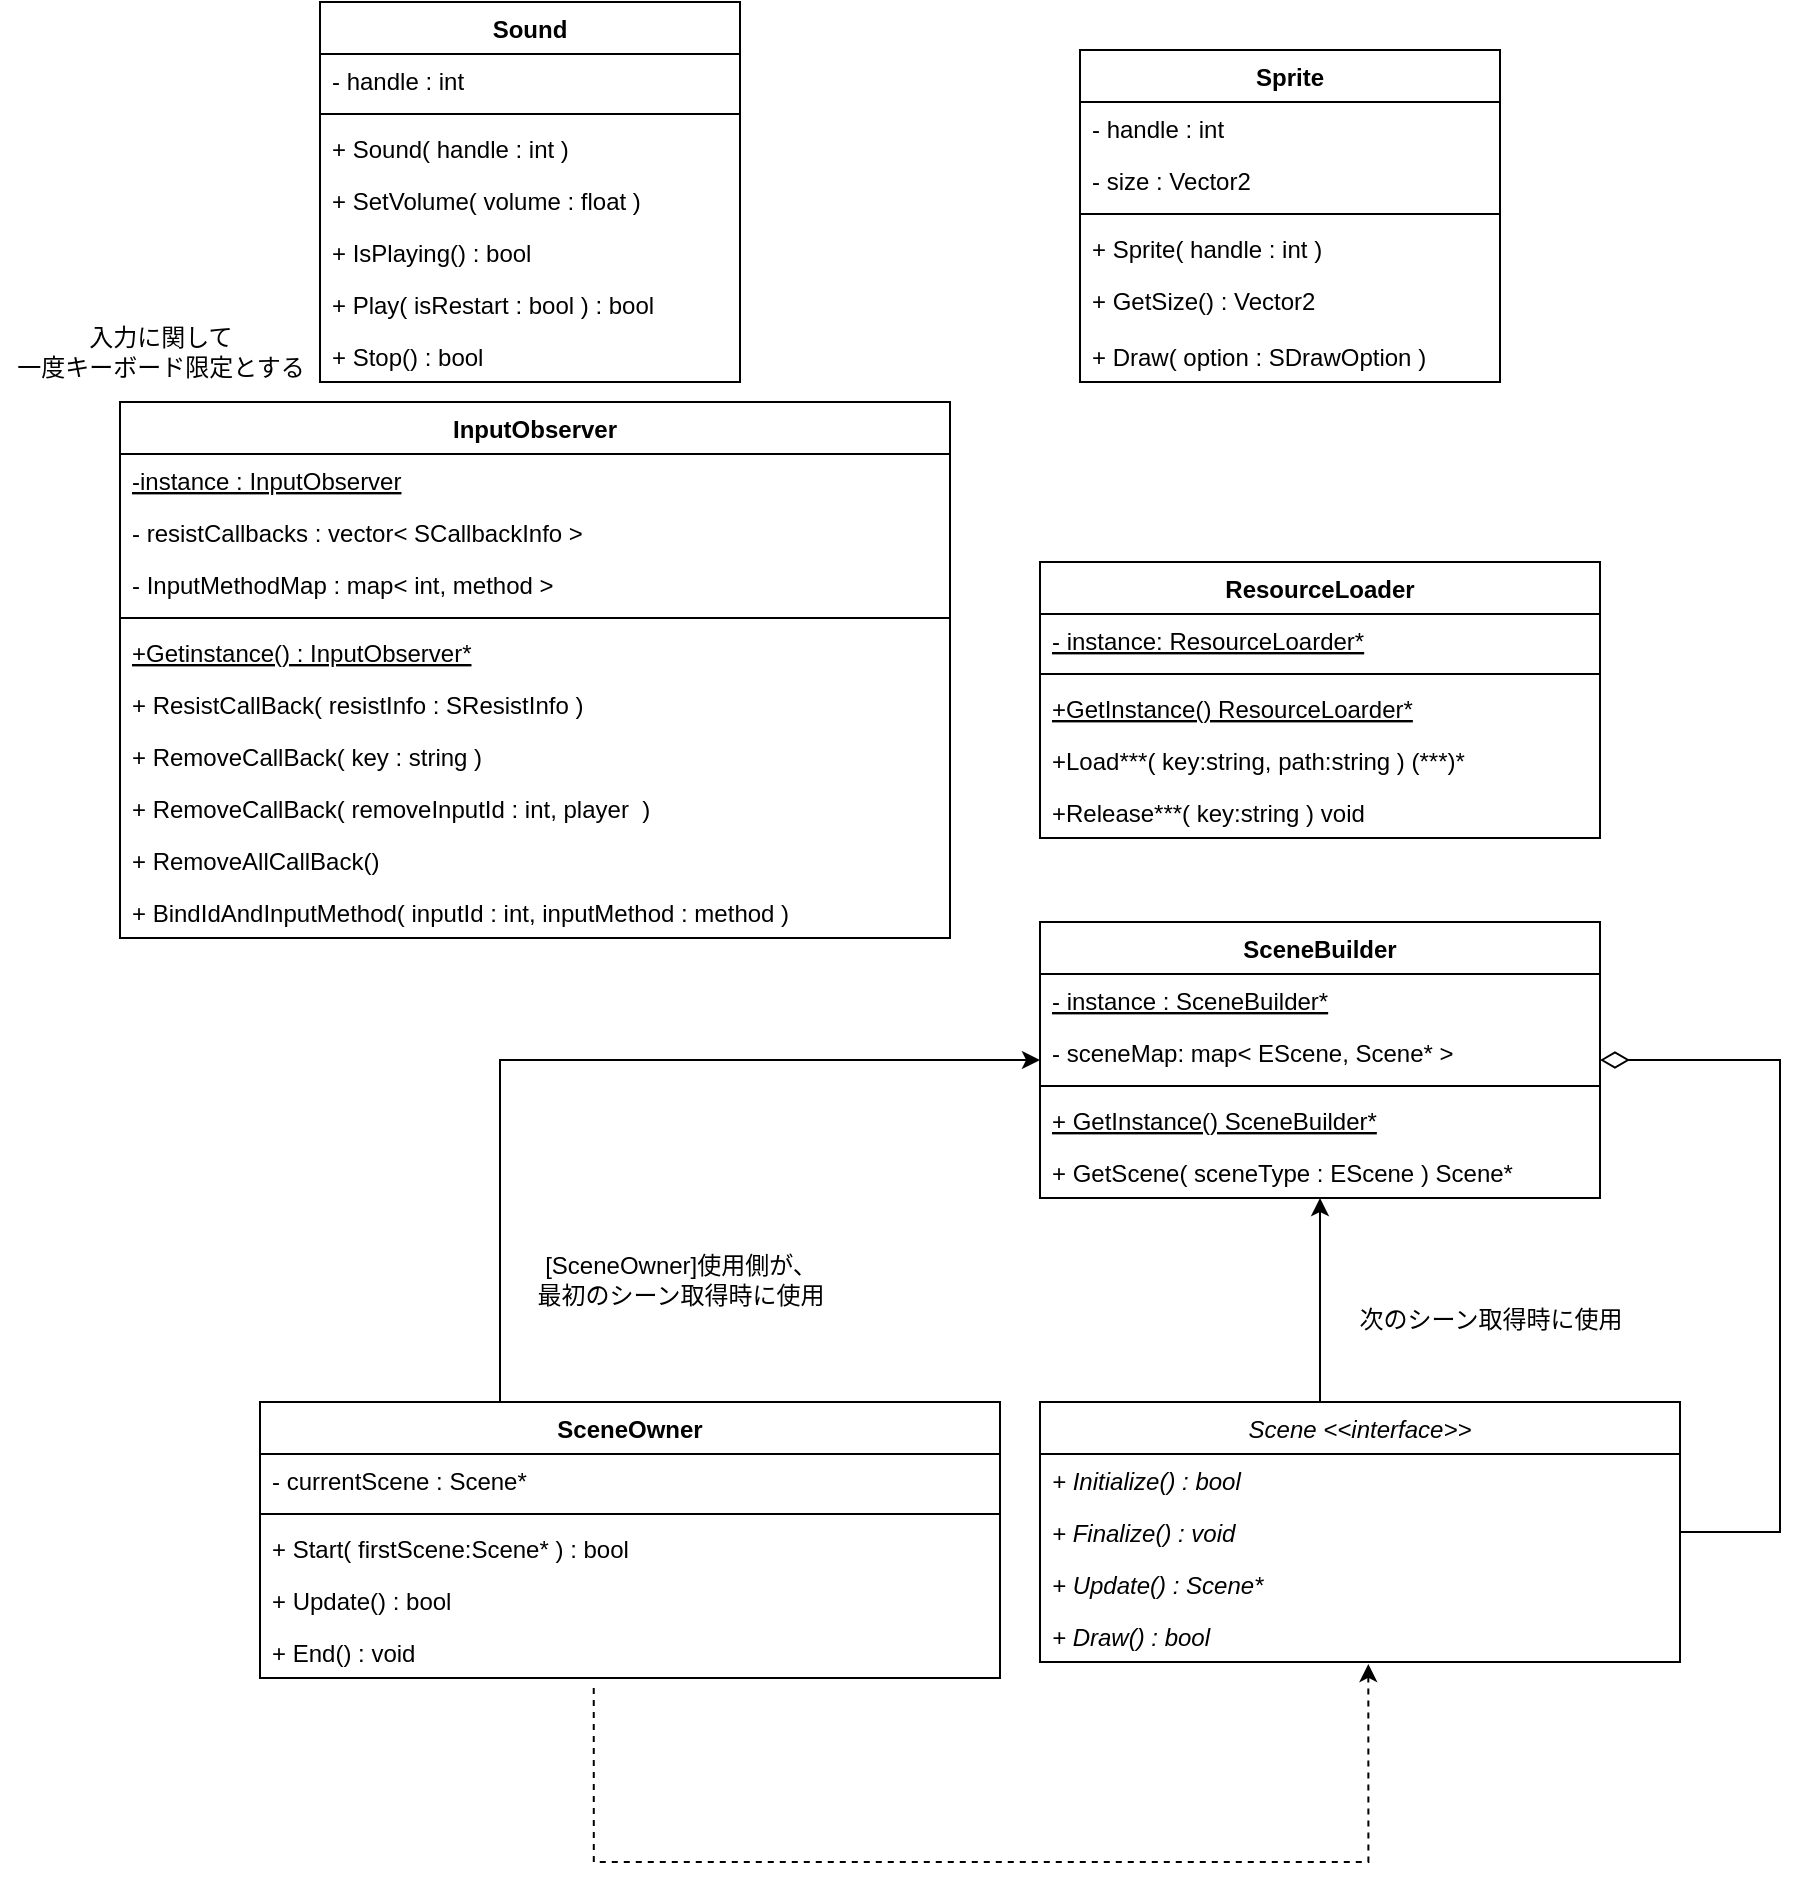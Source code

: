 <mxfile version="13.6.2" type="device"><diagram id="C5RBs43oDa-KdzZeNtuy" name="Page-1"><mxGraphModel dx="1913" dy="1975" grid="1" gridSize="10" guides="1" tooltips="1" connect="1" arrows="1" fold="1" page="1" pageScale="1" pageWidth="827" pageHeight="1169" math="0" shadow="0"><root><mxCell id="WIyWlLk6GJQsqaUBKTNV-0"/><mxCell id="WIyWlLk6GJQsqaUBKTNV-1" parent="WIyWlLk6GJQsqaUBKTNV-0"/><mxCell id="lB2nAdGKs5DB6twL7tfP-41" value="SceneBuilder" style="swimlane;fontStyle=1;align=center;verticalAlign=top;childLayout=stackLayout;horizontal=1;startSize=26;horizontalStack=0;resizeParent=1;resizeParentMax=0;resizeLast=0;collapsible=1;marginBottom=0;" parent="WIyWlLk6GJQsqaUBKTNV-1" vertex="1"><mxGeometry x="400" y="120" width="280" height="138" as="geometry"/></mxCell><mxCell id="lB2nAdGKs5DB6twL7tfP-42" value="- instance : SceneBuilder*" style="text;strokeColor=none;fillColor=none;align=left;verticalAlign=top;spacingLeft=4;spacingRight=4;overflow=hidden;rotatable=0;points=[[0,0.5],[1,0.5]];portConstraint=eastwest;fontStyle=4" parent="lB2nAdGKs5DB6twL7tfP-41" vertex="1"><mxGeometry y="26" width="280" height="26" as="geometry"/></mxCell><mxCell id="lB2nAdGKs5DB6twL7tfP-46" value="- sceneMap: map&lt; EScene, Scene* &gt;" style="text;strokeColor=none;fillColor=none;align=left;verticalAlign=top;spacingLeft=4;spacingRight=4;overflow=hidden;rotatable=0;points=[[0,0.5],[1,0.5]];portConstraint=eastwest;fontStyle=0" parent="lB2nAdGKs5DB6twL7tfP-41" vertex="1"><mxGeometry y="52" width="280" height="26" as="geometry"/></mxCell><mxCell id="lB2nAdGKs5DB6twL7tfP-43" value="" style="line;strokeWidth=1;fillColor=none;align=left;verticalAlign=middle;spacingTop=-1;spacingLeft=3;spacingRight=3;rotatable=0;labelPosition=right;points=[];portConstraint=eastwest;" parent="lB2nAdGKs5DB6twL7tfP-41" vertex="1"><mxGeometry y="78" width="280" height="8" as="geometry"/></mxCell><mxCell id="lB2nAdGKs5DB6twL7tfP-44" value="+ GetInstance() SceneBuilder*" style="text;strokeColor=none;fillColor=none;align=left;verticalAlign=top;spacingLeft=4;spacingRight=4;overflow=hidden;rotatable=0;points=[[0,0.5],[1,0.5]];portConstraint=eastwest;fontStyle=4" parent="lB2nAdGKs5DB6twL7tfP-41" vertex="1"><mxGeometry y="86" width="280" height="26" as="geometry"/></mxCell><mxCell id="lB2nAdGKs5DB6twL7tfP-45" value="+ GetScene( sceneType : EScene ) Scene*" style="text;strokeColor=none;fillColor=none;align=left;verticalAlign=top;spacingLeft=4;spacingRight=4;overflow=hidden;rotatable=0;points=[[0,0.5],[1,0.5]];portConstraint=eastwest;fontStyle=0" parent="lB2nAdGKs5DB6twL7tfP-41" vertex="1"><mxGeometry y="112" width="280" height="26" as="geometry"/></mxCell><mxCell id="lB2nAdGKs5DB6twL7tfP-47" style="edgeStyle=orthogonalEdgeStyle;rounded=0;orthogonalLoop=1;jettySize=auto;html=1;exitX=0.5;exitY=0;exitDx=0;exitDy=0;" parent="WIyWlLk6GJQsqaUBKTNV-1" source="lB2nAdGKs5DB6twL7tfP-30" target="lB2nAdGKs5DB6twL7tfP-41" edge="1"><mxGeometry relative="1" as="geometry"><Array as="points"><mxPoint x="540" y="360"/></Array></mxGeometry></mxCell><mxCell id="lB2nAdGKs5DB6twL7tfP-54" style="edgeStyle=orthogonalEdgeStyle;orthogonalLoop=1;jettySize=auto;html=1;endArrow=diamondThin;endFill=0;strokeWidth=1;strokeColor=#000000;rounded=0;endSize=12;" parent="WIyWlLk6GJQsqaUBKTNV-1" source="lB2nAdGKs5DB6twL7tfP-30" target="lB2nAdGKs5DB6twL7tfP-41" edge="1"><mxGeometry relative="1" as="geometry"><Array as="points"><mxPoint x="770" y="425"/><mxPoint x="770" y="189"/></Array></mxGeometry></mxCell><mxCell id="lB2nAdGKs5DB6twL7tfP-30" value="Scene &lt;&lt;interface&gt;&gt;" style="swimlane;fontStyle=2;childLayout=stackLayout;horizontal=1;startSize=26;fillColor=none;horizontalStack=0;resizeParent=1;resizeParentMax=0;resizeLast=0;collapsible=1;marginBottom=0;" parent="WIyWlLk6GJQsqaUBKTNV-1" vertex="1"><mxGeometry x="400" y="360" width="320" height="130" as="geometry"/></mxCell><mxCell id="lB2nAdGKs5DB6twL7tfP-31" value="+ Initialize() : bool" style="text;strokeColor=none;fillColor=none;align=left;verticalAlign=top;spacingLeft=4;spacingRight=4;overflow=hidden;rotatable=0;points=[[0,0.5],[1,0.5]];portConstraint=eastwest;fontStyle=2" parent="lB2nAdGKs5DB6twL7tfP-30" vertex="1"><mxGeometry y="26" width="320" height="26" as="geometry"/></mxCell><mxCell id="lB2nAdGKs5DB6twL7tfP-35" value="+ Finalize() : void" style="text;strokeColor=none;fillColor=none;align=left;verticalAlign=top;spacingLeft=4;spacingRight=4;overflow=hidden;rotatable=0;points=[[0,0.5],[1,0.5]];portConstraint=eastwest;fontStyle=2" parent="lB2nAdGKs5DB6twL7tfP-30" vertex="1"><mxGeometry y="52" width="320" height="26" as="geometry"/></mxCell><mxCell id="lB2nAdGKs5DB6twL7tfP-34" value="+ Update() : Scene*" style="text;strokeColor=none;fillColor=none;align=left;verticalAlign=top;spacingLeft=4;spacingRight=4;overflow=hidden;rotatable=0;points=[[0,0.5],[1,0.5]];portConstraint=eastwest;fontStyle=2" parent="lB2nAdGKs5DB6twL7tfP-30" vertex="1"><mxGeometry y="78" width="320" height="26" as="geometry"/></mxCell><mxCell id="lB2nAdGKs5DB6twL7tfP-36" value="+ Draw() : bool" style="text;strokeColor=none;fillColor=none;align=left;verticalAlign=top;spacingLeft=4;spacingRight=4;overflow=hidden;rotatable=0;points=[[0,0.5],[1,0.5]];portConstraint=eastwest;fontStyle=2" parent="lB2nAdGKs5DB6twL7tfP-30" vertex="1"><mxGeometry y="104" width="320" height="26" as="geometry"/></mxCell><mxCell id="lB2nAdGKs5DB6twL7tfP-49" style="edgeStyle=orthogonalEdgeStyle;rounded=0;orthogonalLoop=1;jettySize=auto;html=1;exitX=0.5;exitY=0;exitDx=0;exitDy=0;" parent="WIyWlLk6GJQsqaUBKTNV-1" source="lB2nAdGKs5DB6twL7tfP-37" edge="1"><mxGeometry relative="1" as="geometry"><mxPoint x="400" y="189" as="targetPoint"/><Array as="points"><mxPoint x="130" y="189"/></Array></mxGeometry></mxCell><mxCell id="lB2nAdGKs5DB6twL7tfP-0" value="ResourceLoader" style="swimlane;fontStyle=1;align=center;verticalAlign=top;childLayout=stackLayout;horizontal=1;startSize=26;horizontalStack=0;resizeParent=1;resizeParentMax=0;resizeLast=0;collapsible=1;marginBottom=0;" parent="WIyWlLk6GJQsqaUBKTNV-1" vertex="1"><mxGeometry x="400" y="-60" width="280" height="138" as="geometry"><mxRectangle x="80" y="140" width="130" height="26" as="alternateBounds"/></mxGeometry></mxCell><mxCell id="lB2nAdGKs5DB6twL7tfP-1" value="- instance: ResourceLoarder*" style="text;strokeColor=none;fillColor=none;align=left;verticalAlign=top;spacingLeft=4;spacingRight=4;overflow=hidden;rotatable=0;points=[[0,0.5],[1,0.5]];portConstraint=eastwest;fontStyle=4" parent="lB2nAdGKs5DB6twL7tfP-0" vertex="1"><mxGeometry y="26" width="280" height="26" as="geometry"/></mxCell><mxCell id="lB2nAdGKs5DB6twL7tfP-2" value="" style="line;strokeWidth=1;fillColor=none;align=left;verticalAlign=middle;spacingTop=-1;spacingLeft=3;spacingRight=3;rotatable=0;labelPosition=right;points=[];portConstraint=eastwest;" parent="lB2nAdGKs5DB6twL7tfP-0" vertex="1"><mxGeometry y="52" width="280" height="8" as="geometry"/></mxCell><mxCell id="lB2nAdGKs5DB6twL7tfP-3" value="+GetInstance() ResourceLoarder*" style="text;strokeColor=none;fillColor=none;align=left;verticalAlign=top;spacingLeft=4;spacingRight=4;overflow=hidden;rotatable=0;points=[[0,0.5],[1,0.5]];portConstraint=eastwest;fontStyle=4" parent="lB2nAdGKs5DB6twL7tfP-0" vertex="1"><mxGeometry y="60" width="280" height="26" as="geometry"/></mxCell><mxCell id="lB2nAdGKs5DB6twL7tfP-4" value="+Load***( key:string, path:string ) (***)*" style="text;strokeColor=none;fillColor=none;align=left;verticalAlign=top;spacingLeft=4;spacingRight=4;overflow=hidden;rotatable=0;points=[[0,0.5],[1,0.5]];portConstraint=eastwest;fontStyle=0" parent="lB2nAdGKs5DB6twL7tfP-0" vertex="1"><mxGeometry y="86" width="280" height="26" as="geometry"/></mxCell><mxCell id="lB2nAdGKs5DB6twL7tfP-5" value="+Release***( key:string ) void" style="text;strokeColor=none;fillColor=none;align=left;verticalAlign=top;spacingLeft=4;spacingRight=4;overflow=hidden;rotatable=0;points=[[0,0.5],[1,0.5]];portConstraint=eastwest;fontStyle=0" parent="lB2nAdGKs5DB6twL7tfP-0" vertex="1"><mxGeometry y="112" width="280" height="26" as="geometry"/></mxCell><mxCell id="lB2nAdGKs5DB6twL7tfP-48" value="次のシーン取得時に使用" style="text;html=1;align=center;verticalAlign=middle;resizable=0;points=[];autosize=1;" parent="WIyWlLk6GJQsqaUBKTNV-1" vertex="1"><mxGeometry x="550" y="309" width="150" height="20" as="geometry"/></mxCell><mxCell id="lB2nAdGKs5DB6twL7tfP-50" value="[SceneOwner]使用側が、&lt;br&gt;最初のシーン取得時に使用" style="text;html=1;align=center;verticalAlign=middle;resizable=0;points=[];autosize=1;" parent="WIyWlLk6GJQsqaUBKTNV-1" vertex="1"><mxGeometry x="140" y="284" width="160" height="30" as="geometry"/></mxCell><mxCell id="XZTp6LdwwavNflPT0tB5-4" style="edgeStyle=orthogonalEdgeStyle;rounded=0;orthogonalLoop=1;jettySize=auto;html=1;entryX=0.513;entryY=1.038;entryDx=0;entryDy=0;entryPerimeter=0;dashed=1;exitX=0.451;exitY=1.192;exitDx=0;exitDy=0;exitPerimeter=0;" parent="WIyWlLk6GJQsqaUBKTNV-1" source="XZTp6LdwwavNflPT0tB5-2" target="lB2nAdGKs5DB6twL7tfP-36" edge="1"><mxGeometry relative="1" as="geometry"><Array as="points"><mxPoint x="177" y="590"/><mxPoint x="564" y="590"/></Array></mxGeometry></mxCell><mxCell id="lB2nAdGKs5DB6twL7tfP-37" value="SceneOwner" style="swimlane;fontStyle=1;align=center;verticalAlign=top;childLayout=stackLayout;horizontal=1;startSize=26;horizontalStack=0;resizeParent=1;resizeParentMax=0;resizeLast=0;collapsible=1;marginBottom=0;" parent="WIyWlLk6GJQsqaUBKTNV-1" vertex="1"><mxGeometry x="10" y="360" width="370" height="138" as="geometry"/></mxCell><mxCell id="lB2nAdGKs5DB6twL7tfP-38" value="- currentScene : Scene*" style="text;strokeColor=none;fillColor=none;align=left;verticalAlign=top;spacingLeft=4;spacingRight=4;overflow=hidden;rotatable=0;points=[[0,0.5],[1,0.5]];portConstraint=eastwest;" parent="lB2nAdGKs5DB6twL7tfP-37" vertex="1"><mxGeometry y="26" width="370" height="26" as="geometry"/></mxCell><mxCell id="lB2nAdGKs5DB6twL7tfP-39" value="" style="line;strokeWidth=1;fillColor=none;align=left;verticalAlign=middle;spacingTop=-1;spacingLeft=3;spacingRight=3;rotatable=0;labelPosition=right;points=[];portConstraint=eastwest;" parent="lB2nAdGKs5DB6twL7tfP-37" vertex="1"><mxGeometry y="52" width="370" height="8" as="geometry"/></mxCell><mxCell id="lB2nAdGKs5DB6twL7tfP-40" value="+ Start( firstScene:Scene* ) : bool " style="text;strokeColor=none;fillColor=none;align=left;verticalAlign=top;spacingLeft=4;spacingRight=4;overflow=hidden;rotatable=0;points=[[0,0.5],[1,0.5]];portConstraint=eastwest;" parent="lB2nAdGKs5DB6twL7tfP-37" vertex="1"><mxGeometry y="60" width="370" height="26" as="geometry"/></mxCell><mxCell id="lB2nAdGKs5DB6twL7tfP-51" value="+ Update() : bool " style="text;strokeColor=none;fillColor=none;align=left;verticalAlign=top;spacingLeft=4;spacingRight=4;overflow=hidden;rotatable=0;points=[[0,0.5],[1,0.5]];portConstraint=eastwest;" parent="lB2nAdGKs5DB6twL7tfP-37" vertex="1"><mxGeometry y="86" width="370" height="26" as="geometry"/></mxCell><mxCell id="XZTp6LdwwavNflPT0tB5-2" value="+ End() : void " style="text;strokeColor=none;fillColor=none;align=left;verticalAlign=top;spacingLeft=4;spacingRight=4;overflow=hidden;rotatable=0;points=[[0,0.5],[1,0.5]];portConstraint=eastwest;" parent="lB2nAdGKs5DB6twL7tfP-37" vertex="1"><mxGeometry y="112" width="370" height="26" as="geometry"/></mxCell><mxCell id="lB2nAdGKs5DB6twL7tfP-62" value="Sound" style="swimlane;fontStyle=1;align=center;verticalAlign=top;childLayout=stackLayout;horizontal=1;startSize=26;horizontalStack=0;resizeParent=1;resizeParentMax=0;resizeLast=0;collapsible=1;marginBottom=0;" parent="WIyWlLk6GJQsqaUBKTNV-1" vertex="1"><mxGeometry x="40" y="-340" width="210" height="190" as="geometry"/></mxCell><mxCell id="lB2nAdGKs5DB6twL7tfP-63" value="- handle : int" style="text;strokeColor=none;fillColor=none;align=left;verticalAlign=top;spacingLeft=4;spacingRight=4;overflow=hidden;rotatable=0;points=[[0,0.5],[1,0.5]];portConstraint=eastwest;" parent="lB2nAdGKs5DB6twL7tfP-62" vertex="1"><mxGeometry y="26" width="210" height="26" as="geometry"/></mxCell><mxCell id="lB2nAdGKs5DB6twL7tfP-65" value="" style="line;strokeWidth=1;fillColor=none;align=left;verticalAlign=middle;spacingTop=-1;spacingLeft=3;spacingRight=3;rotatable=0;labelPosition=right;points=[];portConstraint=eastwest;" parent="lB2nAdGKs5DB6twL7tfP-62" vertex="1"><mxGeometry y="52" width="210" height="8" as="geometry"/></mxCell><mxCell id="lB2nAdGKs5DB6twL7tfP-66" value="+ Sound( handle : int )" style="text;strokeColor=none;fillColor=none;align=left;verticalAlign=top;spacingLeft=4;spacingRight=4;overflow=hidden;rotatable=0;points=[[0,0.5],[1,0.5]];portConstraint=eastwest;" parent="lB2nAdGKs5DB6twL7tfP-62" vertex="1"><mxGeometry y="60" width="210" height="26" as="geometry"/></mxCell><mxCell id="lB2nAdGKs5DB6twL7tfP-71" value="+ SetVolume( volume : float )" style="text;strokeColor=none;fillColor=none;align=left;verticalAlign=top;spacingLeft=4;spacingRight=4;overflow=hidden;rotatable=0;points=[[0,0.5],[1,0.5]];portConstraint=eastwest;" parent="lB2nAdGKs5DB6twL7tfP-62" vertex="1"><mxGeometry y="86" width="210" height="26" as="geometry"/></mxCell><mxCell id="lB2nAdGKs5DB6twL7tfP-72" value="+ IsPlaying() : bool" style="text;strokeColor=none;fillColor=none;align=left;verticalAlign=top;spacingLeft=4;spacingRight=4;overflow=hidden;rotatable=0;points=[[0,0.5],[1,0.5]];portConstraint=eastwest;" parent="lB2nAdGKs5DB6twL7tfP-62" vertex="1"><mxGeometry y="112" width="210" height="26" as="geometry"/></mxCell><mxCell id="lB2nAdGKs5DB6twL7tfP-68" value="+ Play( isRestart : bool ) : bool" style="text;strokeColor=none;fillColor=none;align=left;verticalAlign=top;spacingLeft=4;spacingRight=4;overflow=hidden;rotatable=0;points=[[0,0.5],[1,0.5]];portConstraint=eastwest;" parent="lB2nAdGKs5DB6twL7tfP-62" vertex="1"><mxGeometry y="138" width="210" height="26" as="geometry"/></mxCell><mxCell id="lB2nAdGKs5DB6twL7tfP-70" value="+ Stop() : bool" style="text;strokeColor=none;fillColor=none;align=left;verticalAlign=top;spacingLeft=4;spacingRight=4;overflow=hidden;rotatable=0;points=[[0,0.5],[1,0.5]];portConstraint=eastwest;" parent="lB2nAdGKs5DB6twL7tfP-62" vertex="1"><mxGeometry y="164" width="210" height="26" as="geometry"/></mxCell><mxCell id="lB2nAdGKs5DB6twL7tfP-55" value="Sprite" style="swimlane;fontStyle=1;align=center;verticalAlign=top;childLayout=stackLayout;horizontal=1;startSize=26;horizontalStack=0;resizeParent=1;resizeParentMax=0;resizeLast=0;collapsible=1;marginBottom=0;" parent="WIyWlLk6GJQsqaUBKTNV-1" vertex="1"><mxGeometry x="420" y="-316" width="210" height="166" as="geometry"/></mxCell><mxCell id="lB2nAdGKs5DB6twL7tfP-61" value="- handle : int" style="text;strokeColor=none;fillColor=none;align=left;verticalAlign=top;spacingLeft=4;spacingRight=4;overflow=hidden;rotatable=0;points=[[0,0.5],[1,0.5]];portConstraint=eastwest;" parent="lB2nAdGKs5DB6twL7tfP-55" vertex="1"><mxGeometry y="26" width="210" height="26" as="geometry"/></mxCell><mxCell id="lB2nAdGKs5DB6twL7tfP-56" value="- size : Vector2" style="text;strokeColor=none;fillColor=none;align=left;verticalAlign=top;spacingLeft=4;spacingRight=4;overflow=hidden;rotatable=0;points=[[0,0.5],[1,0.5]];portConstraint=eastwest;" parent="lB2nAdGKs5DB6twL7tfP-55" vertex="1"><mxGeometry y="52" width="210" height="26" as="geometry"/></mxCell><mxCell id="lB2nAdGKs5DB6twL7tfP-57" value="" style="line;strokeWidth=1;fillColor=none;align=left;verticalAlign=middle;spacingTop=-1;spacingLeft=3;spacingRight=3;rotatable=0;labelPosition=right;points=[];portConstraint=eastwest;" parent="lB2nAdGKs5DB6twL7tfP-55" vertex="1"><mxGeometry y="78" width="210" height="8" as="geometry"/></mxCell><mxCell id="lB2nAdGKs5DB6twL7tfP-59" value="+ Sprite( handle : int )" style="text;strokeColor=none;fillColor=none;align=left;verticalAlign=top;spacingLeft=4;spacingRight=4;overflow=hidden;rotatable=0;points=[[0,0.5],[1,0.5]];portConstraint=eastwest;" parent="lB2nAdGKs5DB6twL7tfP-55" vertex="1"><mxGeometry y="86" width="210" height="26" as="geometry"/></mxCell><mxCell id="lB2nAdGKs5DB6twL7tfP-60" value="+ GetSize() : Vector2" style="text;strokeColor=none;fillColor=none;align=left;verticalAlign=top;spacingLeft=4;spacingRight=4;overflow=hidden;rotatable=0;points=[[0,0.5],[1,0.5]];portConstraint=eastwest;" parent="lB2nAdGKs5DB6twL7tfP-55" vertex="1"><mxGeometry y="112" width="210" height="28" as="geometry"/></mxCell><mxCell id="lB2nAdGKs5DB6twL7tfP-58" value="+ Draw( option : SDrawOption )" style="text;strokeColor=none;fillColor=none;align=left;verticalAlign=top;spacingLeft=4;spacingRight=4;overflow=hidden;rotatable=0;points=[[0,0.5],[1,0.5]];portConstraint=eastwest;" parent="lB2nAdGKs5DB6twL7tfP-55" vertex="1"><mxGeometry y="140" width="210" height="26" as="geometry"/></mxCell><mxCell id="lB2nAdGKs5DB6twL7tfP-73" value="InputObserver" style="swimlane;fontStyle=1;align=center;verticalAlign=top;childLayout=stackLayout;horizontal=1;startSize=26;horizontalStack=0;resizeParent=1;resizeParentMax=0;resizeLast=0;collapsible=1;marginBottom=0;" parent="WIyWlLk6GJQsqaUBKTNV-1" vertex="1"><mxGeometry x="-60" y="-140" width="415" height="268" as="geometry"/></mxCell><mxCell id="lB2nAdGKs5DB6twL7tfP-74" value="-instance : InputObserver" style="text;strokeColor=none;fillColor=none;align=left;verticalAlign=top;spacingLeft=4;spacingRight=4;overflow=hidden;rotatable=0;points=[[0,0.5],[1,0.5]];portConstraint=eastwest;fontStyle=4" parent="lB2nAdGKs5DB6twL7tfP-73" vertex="1"><mxGeometry y="26" width="415" height="26" as="geometry"/></mxCell><mxCell id="lB2nAdGKs5DB6twL7tfP-81" value="- resistCallbacks : vector&lt; SCallbackInfo &gt;" style="text;strokeColor=none;fillColor=none;align=left;verticalAlign=top;spacingLeft=4;spacingRight=4;overflow=hidden;rotatable=0;points=[[0,0.5],[1,0.5]];portConstraint=eastwest;fontStyle=0" parent="lB2nAdGKs5DB6twL7tfP-73" vertex="1"><mxGeometry y="52" width="415" height="26" as="geometry"/></mxCell><mxCell id="lB2nAdGKs5DB6twL7tfP-82" value="- InputMethodMap : map&lt; int, method &gt;" style="text;strokeColor=none;fillColor=none;align=left;verticalAlign=top;spacingLeft=4;spacingRight=4;overflow=hidden;rotatable=0;points=[[0,0.5],[1,0.5]];portConstraint=eastwest;fontStyle=0" parent="lB2nAdGKs5DB6twL7tfP-73" vertex="1"><mxGeometry y="78" width="415" height="26" as="geometry"/></mxCell><mxCell id="lB2nAdGKs5DB6twL7tfP-75" value="" style="line;strokeWidth=1;fillColor=none;align=left;verticalAlign=middle;spacingTop=-1;spacingLeft=3;spacingRight=3;rotatable=0;labelPosition=right;points=[];portConstraint=eastwest;" parent="lB2nAdGKs5DB6twL7tfP-73" vertex="1"><mxGeometry y="104" width="415" height="8" as="geometry"/></mxCell><mxCell id="lB2nAdGKs5DB6twL7tfP-76" value="+Getinstance() : InputObserver*" style="text;strokeColor=none;fillColor=none;align=left;verticalAlign=top;spacingLeft=4;spacingRight=4;overflow=hidden;rotatable=0;points=[[0,0.5],[1,0.5]];portConstraint=eastwest;fontStyle=4" parent="lB2nAdGKs5DB6twL7tfP-73" vertex="1"><mxGeometry y="112" width="415" height="26" as="geometry"/></mxCell><mxCell id="lB2nAdGKs5DB6twL7tfP-77" value="+ ResistCallBack( resistInfo : SResistInfo )" style="text;strokeColor=none;fillColor=none;align=left;verticalAlign=top;spacingLeft=4;spacingRight=4;overflow=hidden;rotatable=0;points=[[0,0.5],[1,0.5]];portConstraint=eastwest;fontStyle=0" parent="lB2nAdGKs5DB6twL7tfP-73" vertex="1"><mxGeometry y="138" width="415" height="26" as="geometry"/></mxCell><mxCell id="lB2nAdGKs5DB6twL7tfP-78" value="+ RemoveCallBack( key : string )" style="text;strokeColor=none;fillColor=none;align=left;verticalAlign=top;spacingLeft=4;spacingRight=4;overflow=hidden;rotatable=0;points=[[0,0.5],[1,0.5]];portConstraint=eastwest;fontStyle=0" parent="lB2nAdGKs5DB6twL7tfP-73" vertex="1"><mxGeometry y="164" width="415" height="26" as="geometry"/></mxCell><mxCell id="lB2nAdGKs5DB6twL7tfP-79" value="+ RemoveCallBack( removeInputId : int, player  )" style="text;strokeColor=none;fillColor=none;align=left;verticalAlign=top;spacingLeft=4;spacingRight=4;overflow=hidden;rotatable=0;points=[[0,0.5],[1,0.5]];portConstraint=eastwest;fontStyle=0" parent="lB2nAdGKs5DB6twL7tfP-73" vertex="1"><mxGeometry y="190" width="415" height="26" as="geometry"/></mxCell><mxCell id="lB2nAdGKs5DB6twL7tfP-83" value="+ RemoveAllCallBack()" style="text;strokeColor=none;fillColor=none;align=left;verticalAlign=top;spacingLeft=4;spacingRight=4;overflow=hidden;rotatable=0;points=[[0,0.5],[1,0.5]];portConstraint=eastwest;fontStyle=0" parent="lB2nAdGKs5DB6twL7tfP-73" vertex="1"><mxGeometry y="216" width="415" height="26" as="geometry"/></mxCell><mxCell id="lB2nAdGKs5DB6twL7tfP-80" value="+ BindIdAndInputMethod( inputId : int, inputMethod : method )" style="text;strokeColor=none;fillColor=none;align=left;verticalAlign=top;spacingLeft=4;spacingRight=4;overflow=hidden;rotatable=0;points=[[0,0.5],[1,0.5]];portConstraint=eastwest;fontStyle=0" parent="lB2nAdGKs5DB6twL7tfP-73" vertex="1"><mxGeometry y="242" width="415" height="26" as="geometry"/></mxCell><mxCell id="lB2nAdGKs5DB6twL7tfP-84" value="入力に関して&lt;br&gt;一度キーボード限定とする" style="text;html=1;align=center;verticalAlign=middle;resizable=0;points=[];autosize=1;" parent="WIyWlLk6GJQsqaUBKTNV-1" vertex="1"><mxGeometry x="-120" y="-180" width="160" height="30" as="geometry"/></mxCell></root></mxGraphModel></diagram></mxfile>